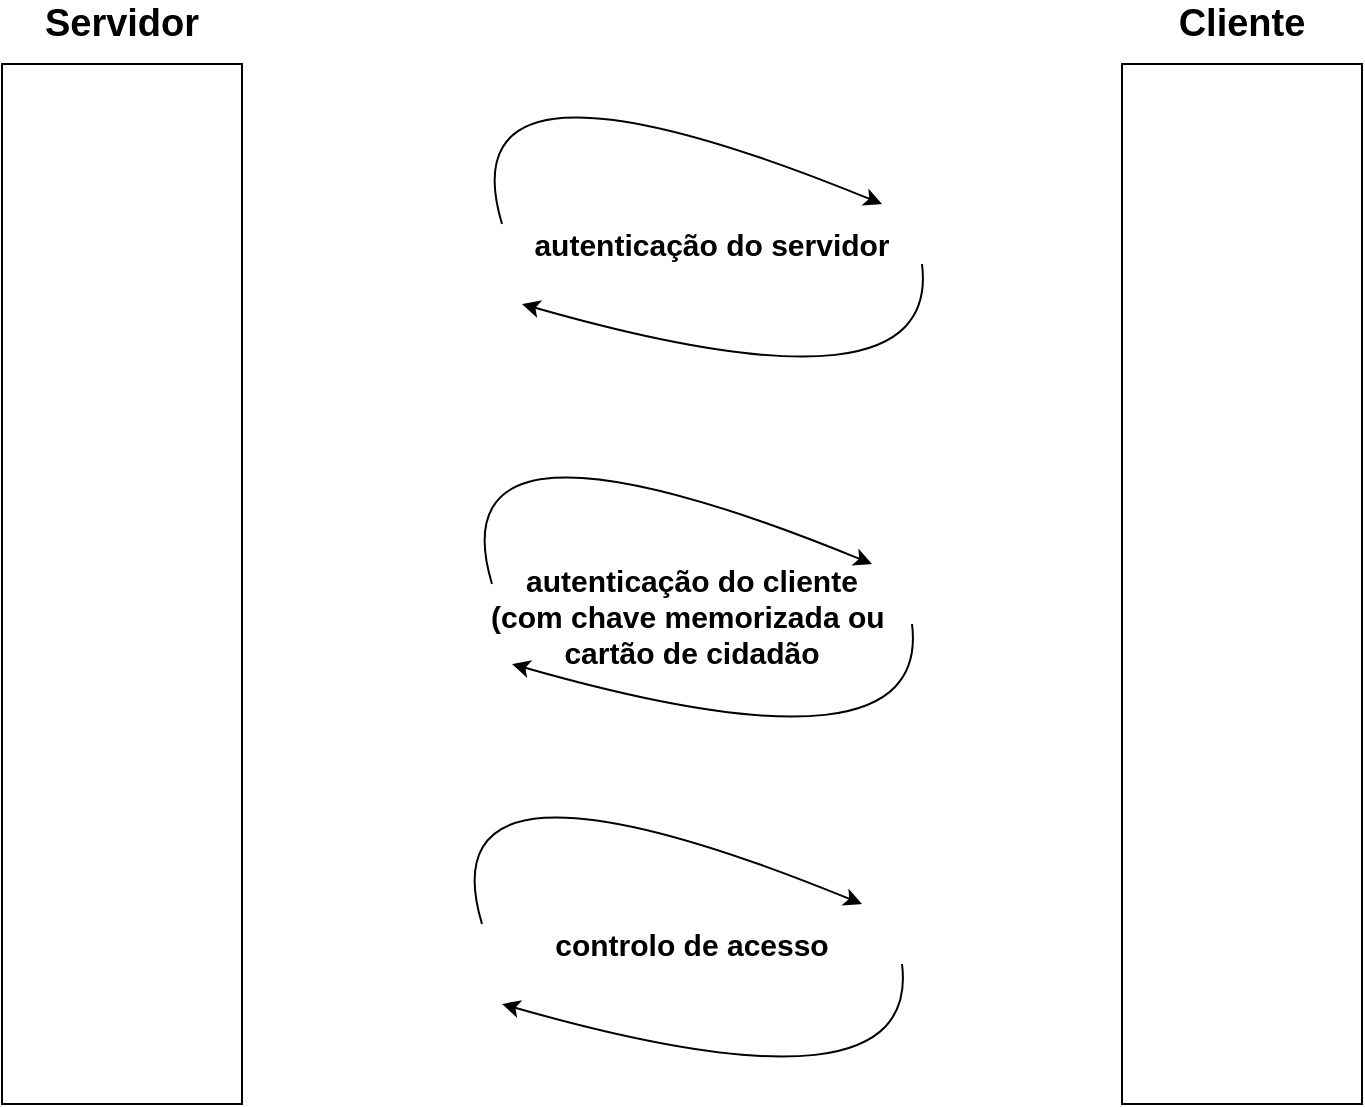 <mxfile version="12.1.7" type="device" pages="1"><diagram id="VW9o2hhaZFpdj37CuUnZ" name="Page-1"><mxGraphModel dx="1408" dy="788" grid="1" gridSize="10" guides="1" tooltips="1" connect="1" arrows="1" fold="1" page="1" pageScale="1" pageWidth="850" pageHeight="1100" math="0" shadow="0"><root><mxCell id="0"/><mxCell id="1" parent="0"/><mxCell id="jdg1E6RO8QnFXkNAdYyj-1" value="" style="rounded=0;whiteSpace=wrap;html=1;" parent="1" vertex="1"><mxGeometry x="80" y="120" width="120" height="520" as="geometry"/></mxCell><mxCell id="jdg1E6RO8QnFXkNAdYyj-2" value="" style="rounded=0;whiteSpace=wrap;html=1;" parent="1" vertex="1"><mxGeometry x="640" y="120" width="120" height="520" as="geometry"/></mxCell><mxCell id="jdg1E6RO8QnFXkNAdYyj-3" value="&lt;font style=&quot;font-size: 19px&quot;&gt;&lt;b&gt;Servidor&lt;/b&gt;&lt;/font&gt;" style="text;html=1;strokeColor=none;fillColor=none;align=center;verticalAlign=middle;whiteSpace=wrap;rounded=0;" parent="1" vertex="1"><mxGeometry x="100" y="90" width="80" height="20" as="geometry"/></mxCell><mxCell id="jdg1E6RO8QnFXkNAdYyj-4" value="&lt;b&gt;&lt;font style=&quot;font-size: 19px&quot;&gt;Cliente&lt;/font&gt;&lt;/b&gt;" style="text;html=1;strokeColor=none;fillColor=none;align=center;verticalAlign=middle;whiteSpace=wrap;rounded=0;" parent="1" vertex="1"><mxGeometry x="665" y="90" width="70" height="20" as="geometry"/></mxCell><mxCell id="ixWj3lEl-Jvz5jNI2RLr-1" value="" style="endArrow=classic;html=1;curved=1;" edge="1" parent="1"><mxGeometry width="50" height="50" relative="1" as="geometry"><mxPoint x="330" y="200" as="sourcePoint"/><mxPoint x="520" y="190" as="targetPoint"/><Array as="points"><mxPoint x="300" y="100"/></Array></mxGeometry></mxCell><mxCell id="ixWj3lEl-Jvz5jNI2RLr-3" value="" style="endArrow=classic;html=1;curved=1;" edge="1" parent="1"><mxGeometry width="50" height="50" relative="1" as="geometry"><mxPoint x="540" y="220" as="sourcePoint"/><mxPoint x="340" y="240" as="targetPoint"/><Array as="points"><mxPoint x="550" y="300"/></Array></mxGeometry></mxCell><mxCell id="ixWj3lEl-Jvz5jNI2RLr-4" value="&lt;font style=&quot;font-size: 15px&quot;&gt;&lt;b&gt;autenticação do servidor&lt;/b&gt;&lt;/font&gt;" style="text;html=1;strokeColor=none;fillColor=none;align=center;verticalAlign=middle;whiteSpace=wrap;rounded=0;" vertex="1" parent="1"><mxGeometry x="320" y="200" width="230" height="20" as="geometry"/></mxCell><mxCell id="ixWj3lEl-Jvz5jNI2RLr-5" value="" style="endArrow=classic;html=1;curved=1;" edge="1" parent="1"><mxGeometry width="50" height="50" relative="1" as="geometry"><mxPoint x="325" y="380" as="sourcePoint"/><mxPoint x="515" y="370" as="targetPoint"/><Array as="points"><mxPoint x="295" y="280"/></Array></mxGeometry></mxCell><mxCell id="ixWj3lEl-Jvz5jNI2RLr-6" value="" style="endArrow=classic;html=1;curved=1;" edge="1" parent="1"><mxGeometry width="50" height="50" relative="1" as="geometry"><mxPoint x="535" y="400" as="sourcePoint"/><mxPoint x="335" y="420" as="targetPoint"/><Array as="points"><mxPoint x="545" y="480"/></Array></mxGeometry></mxCell><mxCell id="ixWj3lEl-Jvz5jNI2RLr-7" value="&lt;font style=&quot;font-size: 15px&quot;&gt;&lt;b&gt;autenticação do cliente&lt;br&gt;(com chave memorizada ou&amp;nbsp;&lt;br&gt;cartão de cidadão&lt;br&gt;&lt;/b&gt;&lt;/font&gt;" style="text;html=1;strokeColor=none;fillColor=none;align=center;verticalAlign=middle;whiteSpace=wrap;rounded=0;" vertex="1" parent="1"><mxGeometry x="310" y="386" width="230" height="20" as="geometry"/></mxCell><mxCell id="ixWj3lEl-Jvz5jNI2RLr-8" value="" style="endArrow=classic;html=1;curved=1;" edge="1" parent="1"><mxGeometry width="50" height="50" relative="1" as="geometry"><mxPoint x="320" y="550" as="sourcePoint"/><mxPoint x="510" y="540" as="targetPoint"/><Array as="points"><mxPoint x="290" y="450"/></Array></mxGeometry></mxCell><mxCell id="ixWj3lEl-Jvz5jNI2RLr-9" value="" style="endArrow=classic;html=1;curved=1;" edge="1" parent="1"><mxGeometry width="50" height="50" relative="1" as="geometry"><mxPoint x="530" y="570" as="sourcePoint"/><mxPoint x="330" y="590" as="targetPoint"/><Array as="points"><mxPoint x="540" y="650"/></Array></mxGeometry></mxCell><mxCell id="ixWj3lEl-Jvz5jNI2RLr-10" value="&lt;span style=&quot;font-size: 15px&quot;&gt;&lt;b&gt;controlo de acesso&lt;/b&gt;&lt;/span&gt;" style="text;html=1;strokeColor=none;fillColor=none;align=center;verticalAlign=middle;whiteSpace=wrap;rounded=0;" vertex="1" parent="1"><mxGeometry x="310" y="550" width="230" height="20" as="geometry"/></mxCell></root></mxGraphModel></diagram></mxfile>